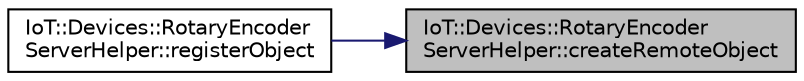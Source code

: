 digraph "IoT::Devices::RotaryEncoderServerHelper::createRemoteObject"
{
 // LATEX_PDF_SIZE
  edge [fontname="Helvetica",fontsize="10",labelfontname="Helvetica",labelfontsize="10"];
  node [fontname="Helvetica",fontsize="10",shape=record];
  rankdir="RL";
  Node1 [label="IoT::Devices::RotaryEncoder\lServerHelper::createRemoteObject",height=0.2,width=0.4,color="black", fillcolor="grey75", style="filled", fontcolor="black",tooltip="Destroys the RotaryEncoderServerHelper."];
  Node1 -> Node2 [dir="back",color="midnightblue",fontsize="10",style="solid"];
  Node2 [label="IoT::Devices::RotaryEncoder\lServerHelper::registerObject",height=0.2,width=0.4,color="black", fillcolor="white", style="filled",URL="$classIoT_1_1Devices_1_1RotaryEncoderServerHelper.html#a93616da86dfb3d476a923b867e571a72",tooltip=" "];
}
